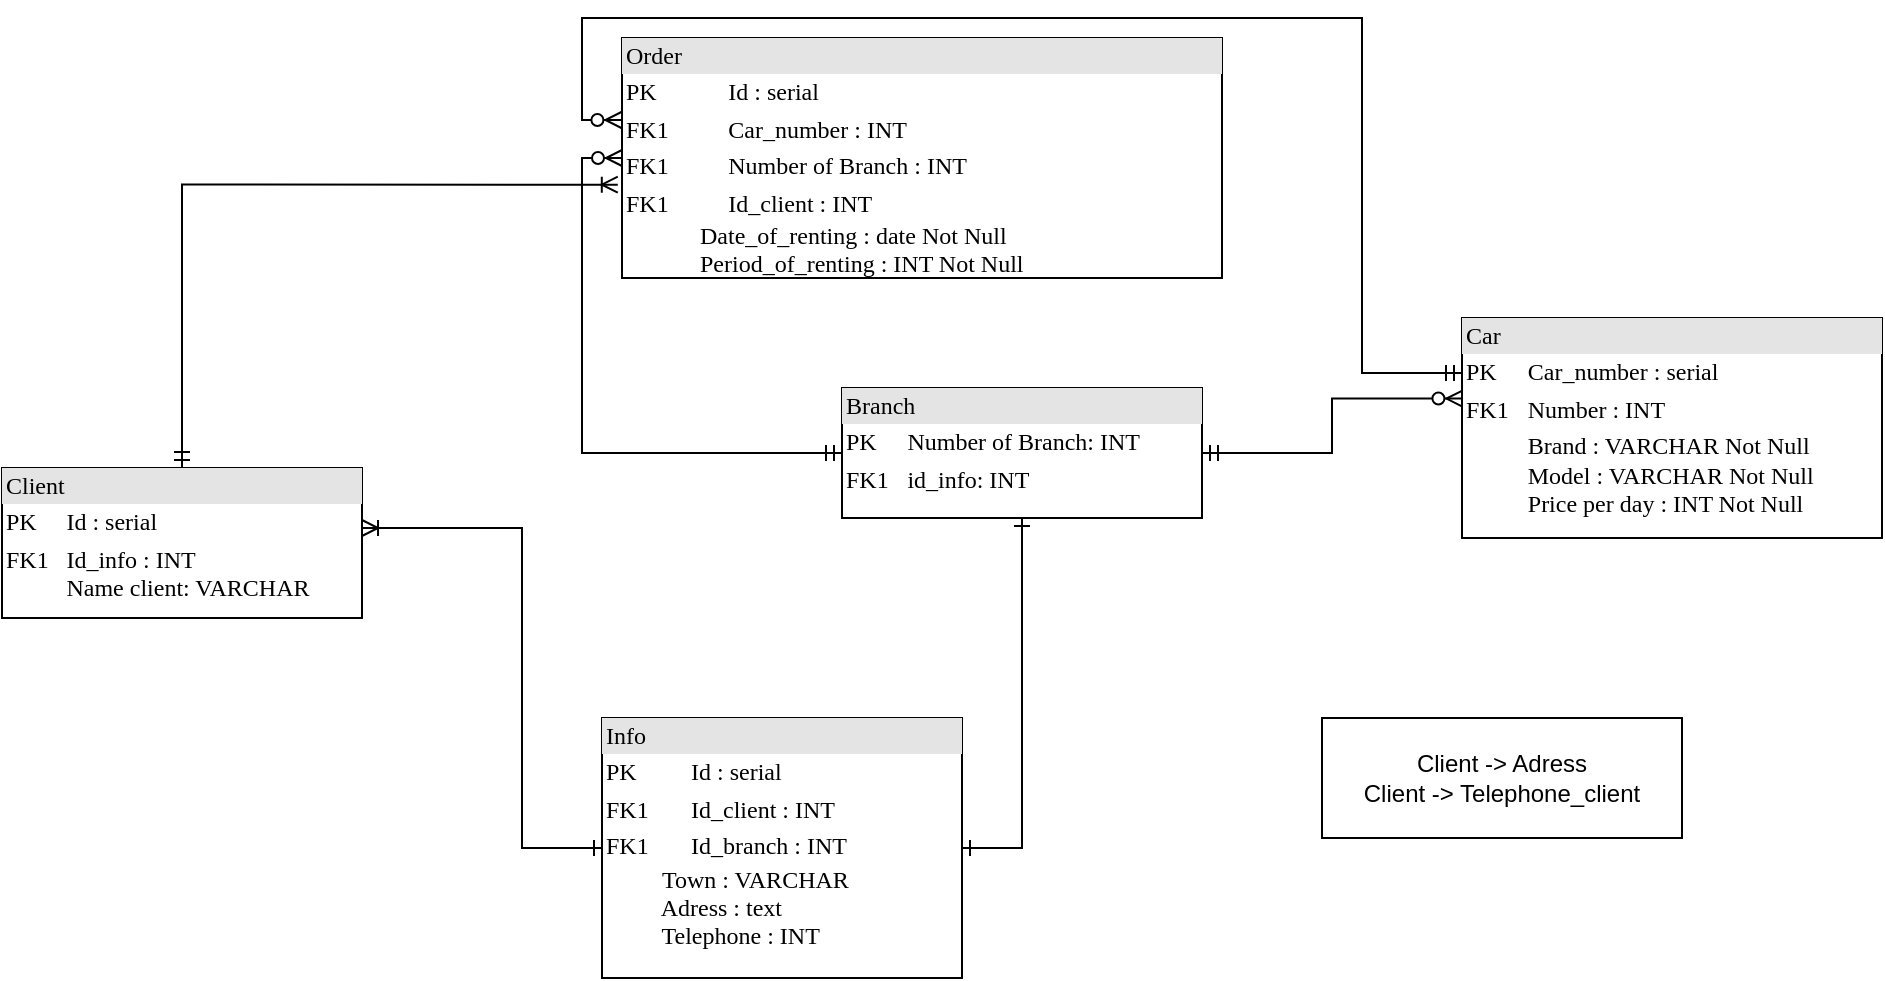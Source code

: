 <mxfile version="14.7.6" type="google"><diagram name="Page-1" id="2ca16b54-16f6-2749-3443-fa8db7711227"><mxGraphModel dx="898" dy="481" grid="1" gridSize="10" guides="1" tooltips="1" connect="1" arrows="1" fold="1" page="1" pageScale="1" pageWidth="1100" pageHeight="850" background="none" math="0" shadow="0"><root><mxCell id="0"/><mxCell id="1" parent="0"/><mxCell id="ULVI6gGQgrxcJxYYTiYo-6" style="edgeStyle=orthogonalEdgeStyle;rounded=0;orthogonalLoop=1;jettySize=auto;html=1;exitX=0.5;exitY=0;exitDx=0;exitDy=0;entryX=-0.007;entryY=0.611;entryDx=0;entryDy=0;entryPerimeter=0;startArrow=ERmandOne;startFill=0;endArrow=ERoneToMany;endFill=0;strokeColor=#000000;" parent="1" source="2ed32ef02a7f4228-1" target="2ed32ef02a7f4228-10" edge="1"><mxGeometry relative="1" as="geometry"><Array as="points"><mxPoint x="120" y="103"/></Array></mxGeometry></mxCell><mxCell id="2ed32ef02a7f4228-1" value="&lt;div style=&quot;box-sizing: border-box ; width: 100% ; background: #e4e4e4 ; padding: 2px&quot;&gt;Client&lt;/div&gt;&lt;table style=&quot;width: 100% ; font-size: 1em&quot; cellpadding=&quot;2&quot; cellspacing=&quot;0&quot;&gt;&lt;tbody&gt;&lt;tr&gt;&lt;td&gt;PK&lt;/td&gt;&lt;td&gt;Id : serial&lt;/td&gt;&lt;/tr&gt;&lt;tr&gt;&lt;td&gt;FK1&lt;br&gt;&lt;br&gt;&lt;/td&gt;&lt;td&gt;Id_info : INT&lt;br&gt;Name client: VARCHAR&lt;/td&gt;&lt;/tr&gt;&lt;tr&gt;&lt;td&gt;&lt;/td&gt;&lt;td&gt;&lt;br&gt;&lt;/td&gt;&lt;/tr&gt;&lt;/tbody&gt;&lt;/table&gt;" style="verticalAlign=top;align=left;overflow=fill;html=1;rounded=0;shadow=0;comic=0;labelBackgroundColor=none;strokeWidth=1;fontFamily=Verdana;fontSize=12" parent="1" vertex="1"><mxGeometry x="30" y="245" width="180" height="75" as="geometry"/></mxCell><mxCell id="2ed32ef02a7f4228-18" style="edgeStyle=orthogonalEdgeStyle;html=1;entryX=1;entryY=0.5;labelBackgroundColor=none;startArrow=ERone;endArrow=ERone;fontFamily=Verdana;fontSize=12;align=left;startFill=0;endFill=0;rounded=0;entryDx=0;entryDy=0;" parent="1" source="2ed32ef02a7f4228-2" target="2ed32ef02a7f4228-5" edge="1"><mxGeometry relative="1" as="geometry"><mxPoint x="467.5" y="340" as="targetPoint"/></mxGeometry></mxCell><mxCell id="2ed32ef02a7f4228-20" style="edgeStyle=orthogonalEdgeStyle;html=1;labelBackgroundColor=none;startArrow=ERmandOne;endArrow=ERzeroToMany;fontFamily=Verdana;fontSize=12;align=left;entryX=0.001;entryY=0.366;entryDx=0;entryDy=0;entryPerimeter=0;rounded=0;endFill=1;" parent="1" source="2ed32ef02a7f4228-2" target="2ed32ef02a7f4228-11" edge="1"><mxGeometry relative="1" as="geometry"/></mxCell><mxCell id="ULVI6gGQgrxcJxYYTiYo-5" style="edgeStyle=orthogonalEdgeStyle;rounded=0;orthogonalLoop=1;jettySize=auto;html=1;exitX=0;exitY=0.5;exitDx=0;exitDy=0;entryX=0;entryY=0.5;entryDx=0;entryDy=0;startArrow=ERmandOne;startFill=0;endArrow=ERzeroToMany;endFill=1;strokeColor=#000000;" parent="1" source="2ed32ef02a7f4228-2" target="2ed32ef02a7f4228-10" edge="1"><mxGeometry relative="1" as="geometry"/></mxCell><mxCell id="2ed32ef02a7f4228-2" value="&lt;div style=&quot;box-sizing: border-box ; width: 100% ; background: #e4e4e4 ; padding: 2px&quot;&gt;Branch&lt;/div&gt;&lt;table style=&quot;width: 100% ; font-size: 1em&quot; cellpadding=&quot;2&quot; cellspacing=&quot;0&quot;&gt;&lt;tbody&gt;&lt;tr&gt;&lt;td&gt;PK&lt;/td&gt;&lt;td&gt;Number of Branch: INT&amp;nbsp;&lt;/td&gt;&lt;/tr&gt;&lt;tr&gt;&lt;td&gt;FK1&lt;/td&gt;&lt;td&gt;id_info: INT&lt;/td&gt;&lt;/tr&gt;&lt;/tbody&gt;&lt;/table&gt;" style="verticalAlign=top;align=left;overflow=fill;html=1;rounded=0;shadow=0;comic=0;labelBackgroundColor=none;strokeWidth=1;fontFamily=Verdana;fontSize=12" parent="1" vertex="1"><mxGeometry x="450" y="205" width="180" height="65" as="geometry"/></mxCell><mxCell id="2ed32ef02a7f4228-5" value="&lt;div style=&quot;box-sizing: border-box ; width: 100% ; background: #e4e4e4 ; padding: 2px&quot;&gt;Info&lt;/div&gt;&lt;table style=&quot;width: 100% ; font-size: 1em&quot; cellpadding=&quot;2&quot; cellspacing=&quot;0&quot;&gt;&lt;tbody&gt;&lt;tr&gt;&lt;td&gt;PK&lt;/td&gt;&lt;td&gt;Id : serial&lt;/td&gt;&lt;/tr&gt;&lt;tr&gt;&lt;td&gt;FK1&lt;/td&gt;&lt;td&gt;Id_client : INT&lt;/td&gt;&lt;/tr&gt;&lt;tr&gt;&lt;td&gt;FK1&lt;/td&gt;&lt;td&gt;Id_branch : INT&lt;/td&gt;&lt;/tr&gt;&lt;/tbody&gt;&lt;/table&gt;&lt;span&gt;&#9;&lt;/span&gt;&amp;nbsp;&amp;nbsp;&lt;span style=&quot;white-space: pre&quot;&gt;&#9;&lt;/span&gt;&amp;nbsp;&amp;nbsp;&lt;span style=&quot;font-family: &amp;#34;verdana&amp;#34;&quot;&gt;Town : VARCHAR&lt;/span&gt;&lt;br style=&quot;font-family: &amp;#34;verdana&amp;#34;&quot;&gt;&lt;span style=&quot;font-family: &amp;#34;verdana&amp;#34;&quot;&gt;&lt;span style=&quot;white-space: pre&quot;&gt;&#9;&lt;/span&gt;&amp;nbsp; Adress : text&lt;br&gt;&lt;span style=&quot;white-space: pre&quot;&gt;&#9;&lt;/span&gt;&amp;nbsp; Telephone : INT&lt;br&gt;&lt;/span&gt;" style="verticalAlign=top;align=left;overflow=fill;html=1;rounded=0;shadow=0;comic=0;labelBackgroundColor=none;strokeWidth=1;fontFamily=Verdana;fontSize=12" parent="1" vertex="1"><mxGeometry x="330" y="370" width="180" height="130" as="geometry"/></mxCell><mxCell id="2ed32ef02a7f4228-10" value="&lt;div style=&quot;box-sizing: border-box ; width: 100% ; background: #e4e4e4 ; padding: 2px&quot;&gt;Order&lt;/div&gt;&lt;table style=&quot;width: 100% ; font-size: 1em&quot; cellpadding=&quot;2&quot; cellspacing=&quot;0&quot;&gt;&lt;tbody&gt;&lt;tr&gt;&lt;td&gt;PK&lt;/td&gt;&lt;td&gt;Id : serial&lt;/td&gt;&lt;/tr&gt;&lt;tr&gt;&lt;td&gt;FK1&lt;/td&gt;&lt;td&gt;Car_number : INT&lt;/td&gt;&lt;/tr&gt;&lt;tr&gt;&lt;td&gt;FK1&lt;/td&gt;&lt;td&gt;Number of Branch : INT&lt;/td&gt;&lt;/tr&gt;&lt;tr&gt;&lt;td&gt;FK1&lt;/td&gt;&lt;td&gt;Id_client : INT&lt;/td&gt;&lt;/tr&gt;&lt;/tbody&gt;&lt;/table&gt;&amp;nbsp; &amp;nbsp; &amp;nbsp; &amp;nbsp; &amp;nbsp; &amp;nbsp; &amp;nbsp;Date_of_renting : date Not Null&lt;br&gt;&amp;nbsp; &amp;nbsp; &amp;nbsp; &amp;nbsp; &amp;nbsp; &amp;nbsp; &amp;nbsp;Period_of_renting : INT Not Null" style="verticalAlign=top;align=left;overflow=fill;html=1;rounded=0;shadow=0;comic=0;labelBackgroundColor=none;strokeWidth=1;fontFamily=Verdana;fontSize=12" parent="1" vertex="1"><mxGeometry x="340" y="30" width="300" height="120" as="geometry"/></mxCell><mxCell id="ULVI6gGQgrxcJxYYTiYo-7" style="edgeStyle=orthogonalEdgeStyle;rounded=0;orthogonalLoop=1;jettySize=auto;html=1;exitX=0;exitY=0.25;exitDx=0;exitDy=0;entryX=-0.001;entryY=0.344;entryDx=0;entryDy=0;startArrow=ERmandOne;startFill=0;endArrow=ERzeroToMany;endFill=1;strokeColor=#000000;entryPerimeter=0;" parent="1" source="2ed32ef02a7f4228-11" target="2ed32ef02a7f4228-10" edge="1"><mxGeometry relative="1" as="geometry"><Array as="points"><mxPoint x="710" y="198"/><mxPoint x="710" y="20"/><mxPoint x="320" y="20"/><mxPoint x="320" y="71"/><mxPoint x="340" y="71"/></Array></mxGeometry></mxCell><mxCell id="2ed32ef02a7f4228-11" value="&lt;div style=&quot;box-sizing: border-box ; width: 100% ; background: #e4e4e4 ; padding: 2px&quot;&gt;Car&lt;/div&gt;&lt;table style=&quot;width: 100% ; font-size: 1em&quot; cellpadding=&quot;2&quot; cellspacing=&quot;0&quot;&gt;&lt;tbody&gt;&lt;tr&gt;&lt;td&gt;PK&lt;/td&gt;&lt;td&gt;Car_number : serial&lt;/td&gt;&lt;/tr&gt;&lt;tr&gt;&lt;td&gt;FK1&lt;/td&gt;&lt;td&gt;Number : INT&lt;/td&gt;&lt;/tr&gt;&lt;tr&gt;&lt;td&gt;&lt;/td&gt;&lt;td&gt;Brand : VARCHAR Not Null&lt;br&gt;Model : VARCHAR Not Null&lt;br&gt;Price per day : INT Not Null&lt;/td&gt;&lt;/tr&gt;&lt;/tbody&gt;&lt;/table&gt;" style="verticalAlign=top;align=left;overflow=fill;html=1;rounded=0;shadow=0;comic=0;labelBackgroundColor=none;strokeWidth=1;fontFamily=Verdana;fontSize=12" parent="1" vertex="1"><mxGeometry x="760" y="170" width="210" height="110" as="geometry"/></mxCell><mxCell id="2ed32ef02a7f4228-13" value="" style="edgeStyle=orthogonalEdgeStyle;html=1;endArrow=ERone;startArrow=ERoneToMany;labelBackgroundColor=none;fontFamily=Verdana;fontSize=12;align=left;entryX=0;entryY=0.5;entryDx=0;entryDy=0;endFill=0;startFill=0;rounded=0;" parent="1" target="2ed32ef02a7f4228-5" edge="1"><mxGeometry width="100" height="100" relative="1" as="geometry"><mxPoint x="210" y="275" as="sourcePoint"/><mxPoint x="440" y="375" as="targetPoint"/><Array as="points"><mxPoint x="290" y="275"/><mxPoint x="290" y="435"/></Array></mxGeometry></mxCell><mxCell id="ULVI6gGQgrxcJxYYTiYo-11" value="" style="group" parent="1" vertex="1" connectable="0"><mxGeometry x="690" y="370" width="180" height="60" as="geometry"/></mxCell><mxCell id="ULVI6gGQgrxcJxYYTiYo-9" value="" style="rounded=0;whiteSpace=wrap;html=1;" parent="ULVI6gGQgrxcJxYYTiYo-11" vertex="1"><mxGeometry width="180" height="60" as="geometry"/></mxCell><mxCell id="ULVI6gGQgrxcJxYYTiYo-10" value="Client -&amp;gt; Adress&lt;br&gt;Client -&amp;gt; Telephone_client" style="text;html=1;strokeColor=none;fillColor=none;align=center;verticalAlign=middle;whiteSpace=wrap;rounded=0;" parent="ULVI6gGQgrxcJxYYTiYo-11" vertex="1"><mxGeometry width="180" height="60" as="geometry"/></mxCell></root></mxGraphModel></diagram></mxfile>